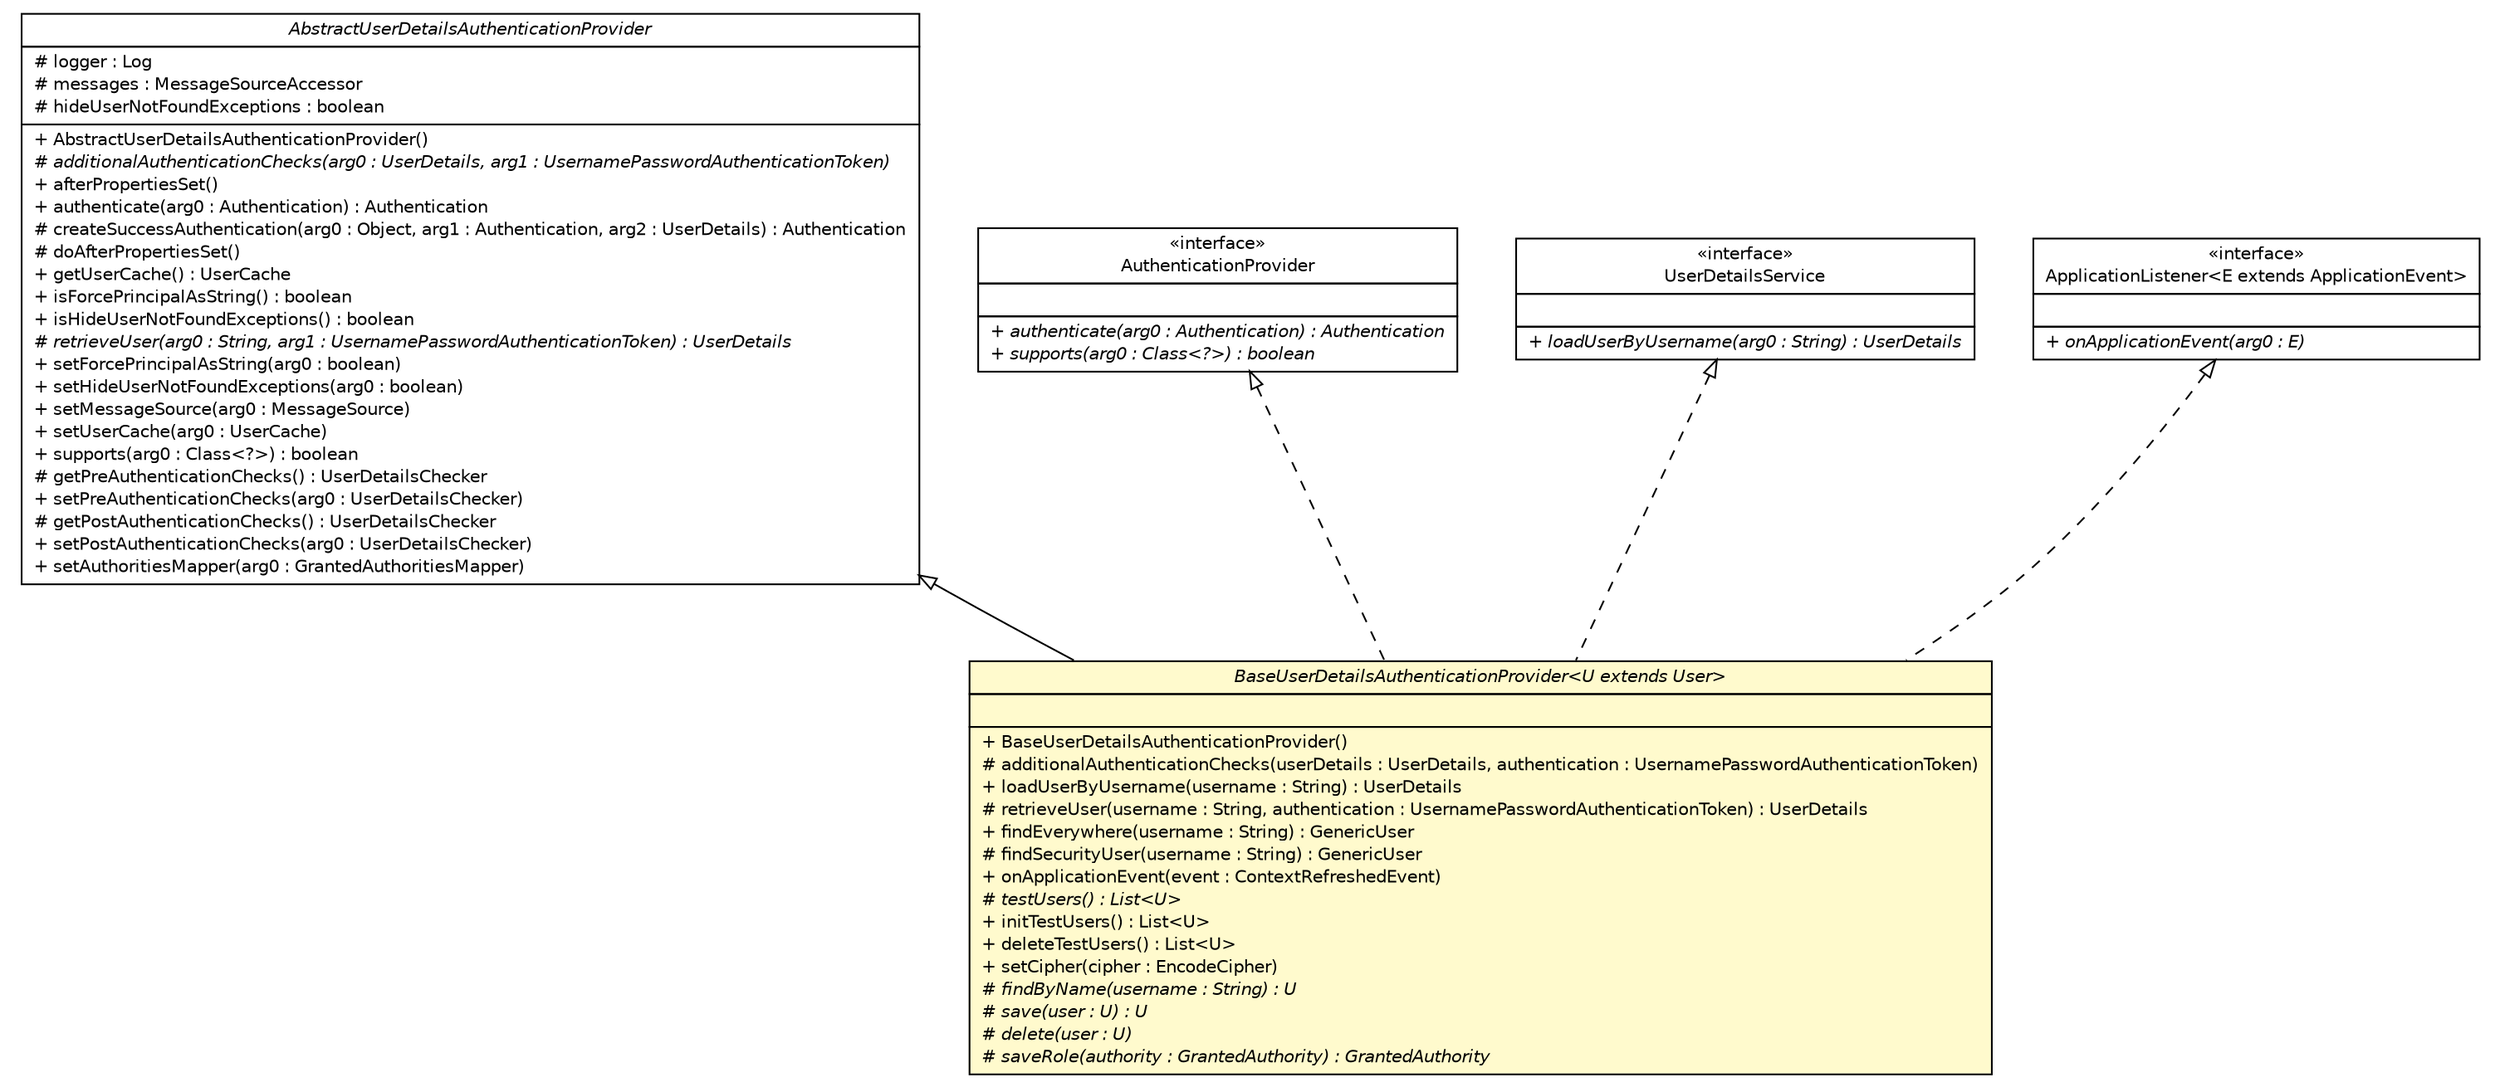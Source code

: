 #!/usr/local/bin/dot
#
# Class diagram 
# Generated by UMLGraph version R5_6-24-gf6e263 (http://www.umlgraph.org/)
#

digraph G {
	edge [fontname="Helvetica",fontsize=10,labelfontname="Helvetica",labelfontsize=10];
	node [fontname="Helvetica",fontsize=10,shape=plaintext];
	nodesep=0.25;
	ranksep=0.5;
	// com.yirendai.oss.lib.security.api.BaseUserDetailsAuthenticationProvider<U extends com.yirendai.oss.lib.security.api.User>
	c1394 [label=<<table title="com.yirendai.oss.lib.security.api.BaseUserDetailsAuthenticationProvider" border="0" cellborder="1" cellspacing="0" cellpadding="2" port="p" bgcolor="lemonChiffon" href="./BaseUserDetailsAuthenticationProvider.html">
		<tr><td><table border="0" cellspacing="0" cellpadding="1">
<tr><td align="center" balign="center"><font face="Helvetica-Oblique"> BaseUserDetailsAuthenticationProvider&lt;U extends User&gt; </font></td></tr>
		</table></td></tr>
		<tr><td><table border="0" cellspacing="0" cellpadding="1">
<tr><td align="left" balign="left">  </td></tr>
		</table></td></tr>
		<tr><td><table border="0" cellspacing="0" cellpadding="1">
<tr><td align="left" balign="left"> + BaseUserDetailsAuthenticationProvider() </td></tr>
<tr><td align="left" balign="left"> # additionalAuthenticationChecks(userDetails : UserDetails, authentication : UsernamePasswordAuthenticationToken) </td></tr>
<tr><td align="left" balign="left"> + loadUserByUsername(username : String) : UserDetails </td></tr>
<tr><td align="left" balign="left"> # retrieveUser(username : String, authentication : UsernamePasswordAuthenticationToken) : UserDetails </td></tr>
<tr><td align="left" balign="left"> + findEverywhere(username : String) : GenericUser </td></tr>
<tr><td align="left" balign="left"> # findSecurityUser(username : String) : GenericUser </td></tr>
<tr><td align="left" balign="left"> + onApplicationEvent(event : ContextRefreshedEvent) </td></tr>
<tr><td align="left" balign="left"><font face="Helvetica-Oblique" point-size="10.0"> # testUsers() : List&lt;U&gt; </font></td></tr>
<tr><td align="left" balign="left"> + initTestUsers() : List&lt;U&gt; </td></tr>
<tr><td align="left" balign="left"> + deleteTestUsers() : List&lt;U&gt; </td></tr>
<tr><td align="left" balign="left"> + setCipher(cipher : EncodeCipher) </td></tr>
<tr><td align="left" balign="left"><font face="Helvetica-Oblique" point-size="10.0"> # findByName(username : String) : U </font></td></tr>
<tr><td align="left" balign="left"><font face="Helvetica-Oblique" point-size="10.0"> # save(user : U) : U </font></td></tr>
<tr><td align="left" balign="left"><font face="Helvetica-Oblique" point-size="10.0"> # delete(user : U) </font></td></tr>
<tr><td align="left" balign="left"><font face="Helvetica-Oblique" point-size="10.0"> # saveRole(authority : GrantedAuthority) : GrantedAuthority </font></td></tr>
		</table></td></tr>
		</table>>, URL="./BaseUserDetailsAuthenticationProvider.html", fontname="Helvetica", fontcolor="black", fontsize=10.0];
	//com.yirendai.oss.lib.security.api.BaseUserDetailsAuthenticationProvider<U extends com.yirendai.oss.lib.security.api.User> extends org.springframework.security.authentication.dao.AbstractUserDetailsAuthenticationProvider
	c1449:p -> c1394:p [dir=back,arrowtail=empty];
	//com.yirendai.oss.lib.security.api.BaseUserDetailsAuthenticationProvider<U extends com.yirendai.oss.lib.security.api.User> implements org.springframework.security.authentication.AuthenticationProvider
	c1450:p -> c1394:p [dir=back,arrowtail=empty,style=dashed];
	//com.yirendai.oss.lib.security.api.BaseUserDetailsAuthenticationProvider<U extends com.yirendai.oss.lib.security.api.User> implements org.springframework.security.core.userdetails.UserDetailsService
	c1451:p -> c1394:p [dir=back,arrowtail=empty,style=dashed];
	//com.yirendai.oss.lib.security.api.BaseUserDetailsAuthenticationProvider<U extends com.yirendai.oss.lib.security.api.User> implements org.springframework.context.ApplicationListener<E extends org.springframework.context.ApplicationEvent>
	c1453:p -> c1394:p [dir=back,arrowtail=empty,style=dashed];
	// org.springframework.security.core.userdetails.UserDetailsService
	c1451 [label=<<table title="org.springframework.security.core.userdetails.UserDetailsService" border="0" cellborder="1" cellspacing="0" cellpadding="2" port="p" href="http://java.sun.com/j2se/1.4.2/docs/api/org/springframework/security/core/userdetails/UserDetailsService.html">
		<tr><td><table border="0" cellspacing="0" cellpadding="1">
<tr><td align="center" balign="center"> &#171;interface&#187; </td></tr>
<tr><td align="center" balign="center"> UserDetailsService </td></tr>
		</table></td></tr>
		<tr><td><table border="0" cellspacing="0" cellpadding="1">
<tr><td align="left" balign="left">  </td></tr>
		</table></td></tr>
		<tr><td><table border="0" cellspacing="0" cellpadding="1">
<tr><td align="left" balign="left"><font face="Helvetica-Oblique" point-size="10.0"> + loadUserByUsername(arg0 : String) : UserDetails </font></td></tr>
		</table></td></tr>
		</table>>, URL="http://java.sun.com/j2se/1.4.2/docs/api/org/springframework/security/core/userdetails/UserDetailsService.html", fontname="Helvetica", fontcolor="black", fontsize=10.0];
	// org.springframework.security.authentication.AuthenticationProvider
	c1450 [label=<<table title="org.springframework.security.authentication.AuthenticationProvider" border="0" cellborder="1" cellspacing="0" cellpadding="2" port="p" href="http://java.sun.com/j2se/1.4.2/docs/api/org/springframework/security/authentication/AuthenticationProvider.html">
		<tr><td><table border="0" cellspacing="0" cellpadding="1">
<tr><td align="center" balign="center"> &#171;interface&#187; </td></tr>
<tr><td align="center" balign="center"> AuthenticationProvider </td></tr>
		</table></td></tr>
		<tr><td><table border="0" cellspacing="0" cellpadding="1">
<tr><td align="left" balign="left">  </td></tr>
		</table></td></tr>
		<tr><td><table border="0" cellspacing="0" cellpadding="1">
<tr><td align="left" balign="left"><font face="Helvetica-Oblique" point-size="10.0"> + authenticate(arg0 : Authentication) : Authentication </font></td></tr>
<tr><td align="left" balign="left"><font face="Helvetica-Oblique" point-size="10.0"> + supports(arg0 : Class&lt;?&gt;) : boolean </font></td></tr>
		</table></td></tr>
		</table>>, URL="http://java.sun.com/j2se/1.4.2/docs/api/org/springframework/security/authentication/AuthenticationProvider.html", fontname="Helvetica", fontcolor="black", fontsize=10.0];
	// org.springframework.context.ApplicationListener<E extends org.springframework.context.ApplicationEvent>
	c1453 [label=<<table title="org.springframework.context.ApplicationListener" border="0" cellborder="1" cellspacing="0" cellpadding="2" port="p" href="http://java.sun.com/j2se/1.4.2/docs/api/org/springframework/context/ApplicationListener.html">
		<tr><td><table border="0" cellspacing="0" cellpadding="1">
<tr><td align="center" balign="center"> &#171;interface&#187; </td></tr>
<tr><td align="center" balign="center"> ApplicationListener&lt;E extends ApplicationEvent&gt; </td></tr>
		</table></td></tr>
		<tr><td><table border="0" cellspacing="0" cellpadding="1">
<tr><td align="left" balign="left">  </td></tr>
		</table></td></tr>
		<tr><td><table border="0" cellspacing="0" cellpadding="1">
<tr><td align="left" balign="left"><font face="Helvetica-Oblique" point-size="10.0"> + onApplicationEvent(arg0 : E) </font></td></tr>
		</table></td></tr>
		</table>>, URL="http://java.sun.com/j2se/1.4.2/docs/api/org/springframework/context/ApplicationListener.html", fontname="Helvetica", fontcolor="black", fontsize=10.0];
	// org.springframework.security.authentication.dao.AbstractUserDetailsAuthenticationProvider
	c1449 [label=<<table title="org.springframework.security.authentication.dao.AbstractUserDetailsAuthenticationProvider" border="0" cellborder="1" cellspacing="0" cellpadding="2" port="p" href="http://java.sun.com/j2se/1.4.2/docs/api/org/springframework/security/authentication/dao/AbstractUserDetailsAuthenticationProvider.html">
		<tr><td><table border="0" cellspacing="0" cellpadding="1">
<tr><td align="center" balign="center"><font face="Helvetica-Oblique"> AbstractUserDetailsAuthenticationProvider </font></td></tr>
		</table></td></tr>
		<tr><td><table border="0" cellspacing="0" cellpadding="1">
<tr><td align="left" balign="left"> # logger : Log </td></tr>
<tr><td align="left" balign="left"> # messages : MessageSourceAccessor </td></tr>
<tr><td align="left" balign="left"> # hideUserNotFoundExceptions : boolean </td></tr>
		</table></td></tr>
		<tr><td><table border="0" cellspacing="0" cellpadding="1">
<tr><td align="left" balign="left"> + AbstractUserDetailsAuthenticationProvider() </td></tr>
<tr><td align="left" balign="left"><font face="Helvetica-Oblique" point-size="10.0"> # additionalAuthenticationChecks(arg0 : UserDetails, arg1 : UsernamePasswordAuthenticationToken) </font></td></tr>
<tr><td align="left" balign="left"> + afterPropertiesSet() </td></tr>
<tr><td align="left" balign="left"> + authenticate(arg0 : Authentication) : Authentication </td></tr>
<tr><td align="left" balign="left"> # createSuccessAuthentication(arg0 : Object, arg1 : Authentication, arg2 : UserDetails) : Authentication </td></tr>
<tr><td align="left" balign="left"> # doAfterPropertiesSet() </td></tr>
<tr><td align="left" balign="left"> + getUserCache() : UserCache </td></tr>
<tr><td align="left" balign="left"> + isForcePrincipalAsString() : boolean </td></tr>
<tr><td align="left" balign="left"> + isHideUserNotFoundExceptions() : boolean </td></tr>
<tr><td align="left" balign="left"><font face="Helvetica-Oblique" point-size="10.0"> # retrieveUser(arg0 : String, arg1 : UsernamePasswordAuthenticationToken) : UserDetails </font></td></tr>
<tr><td align="left" balign="left"> + setForcePrincipalAsString(arg0 : boolean) </td></tr>
<tr><td align="left" balign="left"> + setHideUserNotFoundExceptions(arg0 : boolean) </td></tr>
<tr><td align="left" balign="left"> + setMessageSource(arg0 : MessageSource) </td></tr>
<tr><td align="left" balign="left"> + setUserCache(arg0 : UserCache) </td></tr>
<tr><td align="left" balign="left"> + supports(arg0 : Class&lt;?&gt;) : boolean </td></tr>
<tr><td align="left" balign="left"> # getPreAuthenticationChecks() : UserDetailsChecker </td></tr>
<tr><td align="left" balign="left"> + setPreAuthenticationChecks(arg0 : UserDetailsChecker) </td></tr>
<tr><td align="left" balign="left"> # getPostAuthenticationChecks() : UserDetailsChecker </td></tr>
<tr><td align="left" balign="left"> + setPostAuthenticationChecks(arg0 : UserDetailsChecker) </td></tr>
<tr><td align="left" balign="left"> + setAuthoritiesMapper(arg0 : GrantedAuthoritiesMapper) </td></tr>
		</table></td></tr>
		</table>>, URL="http://java.sun.com/j2se/1.4.2/docs/api/org/springframework/security/authentication/dao/AbstractUserDetailsAuthenticationProvider.html", fontname="Helvetica", fontcolor="black", fontsize=10.0];
}

